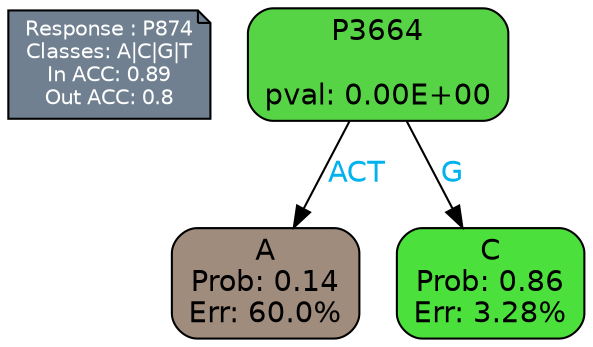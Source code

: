 digraph Tree {
node [shape=box, style="filled, rounded", color="black", fontname=helvetica] ;
graph [ranksep=equally, splines=polylines, bgcolor=transparent, dpi=600] ;
edge [fontname=helvetica] ;
LEGEND [label="Response : P874
Classes: A|C|G|T
In ACC: 0.89
Out ACC: 0.8
",shape=note,align=left,style=filled,fillcolor="slategray",fontcolor="white",fontsize=10];1 [label="P3664

pval: 0.00E+00", fillcolor="#57d445"] ;
2 [label="A
Prob: 0.14
Err: 60.0%", fillcolor="#a08c7d"] ;
3 [label="C
Prob: 0.86
Err: 3.28%", fillcolor="#4be03b"] ;
1 -> 2 [label="ACT",fontcolor=deepskyblue2] ;
1 -> 3 [label="G",fontcolor=deepskyblue2] ;
{rank = same; 2;3;}{rank = same; LEGEND;1;}}